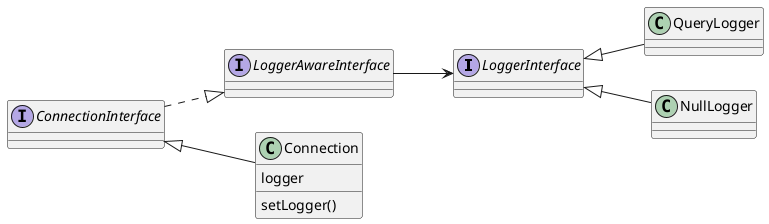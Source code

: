@startuml

left to right direction

interface LoggerInterface
class QueryLogger
class NullLogger

LoggerInterface <|-- QueryLogger
LoggerInterface <|-- NullLogger

interface LoggerAwareInterface

LoggerAwareInterface --> LoggerInterface

class Connection {
  logger
  setLogger()
}
interface ConnectionInterface

ConnectionInterface <|-- Connection
ConnectionInterface ..|> LoggerAwareInterface

@enduml